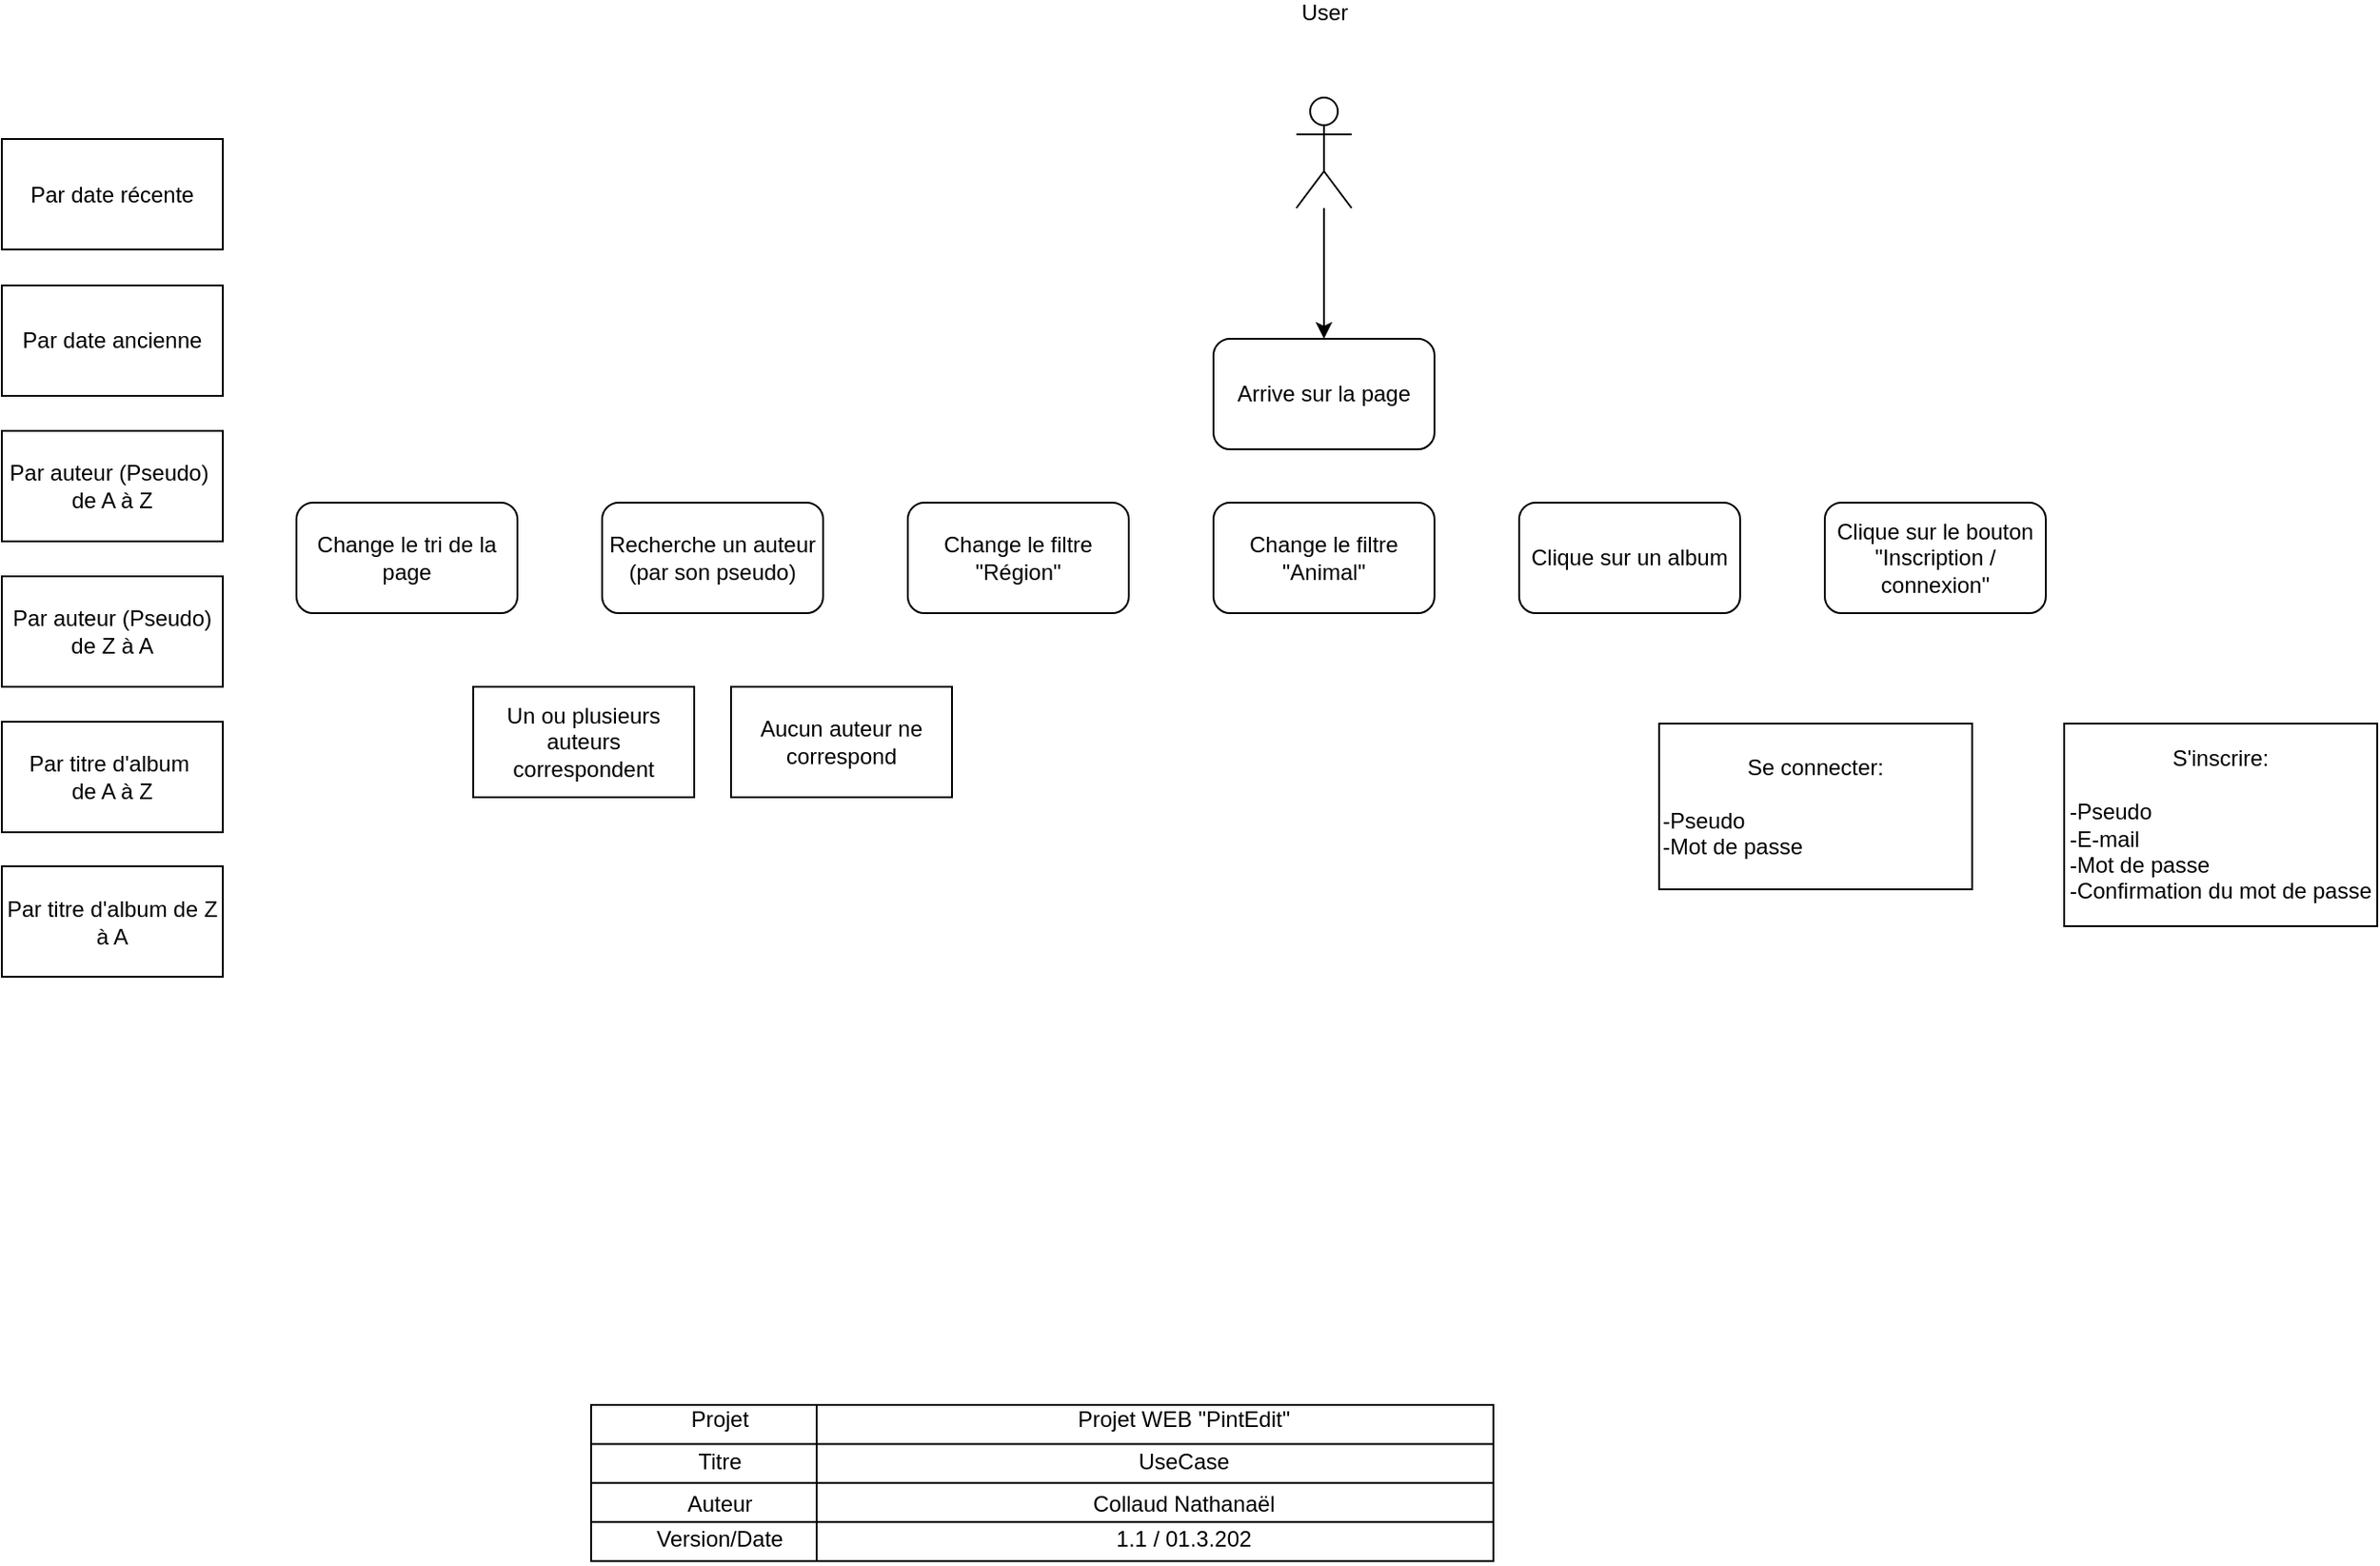 <mxfile version="13.7.3" type="device"><diagram id="FyVqs0Tc5oxeXCrVnnnr" name="Page-1"><mxGraphModel dx="2153" dy="2015" grid="1" gridSize="10" guides="1" tooltips="1" connect="1" arrows="1" fold="1" page="1" pageScale="1" pageWidth="827" pageHeight="1169" math="0" shadow="0"><root><mxCell id="0"/><mxCell id="1" parent="0"/><mxCell id="v3-KIEe4cyJUYs9x_ZoA-1" value="" style="group" parent="1" vertex="1" connectable="0"><mxGeometry x="30" y="760" width="490" height="84.82" as="geometry"/></mxCell><mxCell id="v3-KIEe4cyJUYs9x_ZoA-2" value="" style="rounded=0;whiteSpace=wrap;html=1;" parent="v3-KIEe4cyJUYs9x_ZoA-1" vertex="1"><mxGeometry width="490" height="84.82" as="geometry"/></mxCell><mxCell id="v3-KIEe4cyJUYs9x_ZoA-3" value="" style="endArrow=none;html=1;entryX=0;entryY=0.25;entryDx=0;entryDy=0;exitX=1;exitY=0.25;exitDx=0;exitDy=0;" parent="v3-KIEe4cyJUYs9x_ZoA-1" source="v3-KIEe4cyJUYs9x_ZoA-2" target="v3-KIEe4cyJUYs9x_ZoA-2" edge="1"><mxGeometry width="50" height="50" relative="1" as="geometry"><mxPoint y="161.929" as="sourcePoint"/><mxPoint x="70" y="123.375" as="targetPoint"/></mxGeometry></mxCell><mxCell id="v3-KIEe4cyJUYs9x_ZoA-4" value="" style="endArrow=none;html=1;entryX=0;entryY=0.5;entryDx=0;entryDy=0;exitX=1;exitY=0.5;exitDx=0;exitDy=0;" parent="v3-KIEe4cyJUYs9x_ZoA-1" source="v3-KIEe4cyJUYs9x_ZoA-2" target="v3-KIEe4cyJUYs9x_ZoA-2" edge="1"><mxGeometry width="50" height="50" relative="1" as="geometry"><mxPoint y="161.929" as="sourcePoint"/><mxPoint x="70" y="123.375" as="targetPoint"/></mxGeometry></mxCell><mxCell id="v3-KIEe4cyJUYs9x_ZoA-5" value="" style="endArrow=none;html=1;entryX=0;entryY=0.75;entryDx=0;entryDy=0;exitX=1;exitY=0.75;exitDx=0;exitDy=0;" parent="v3-KIEe4cyJUYs9x_ZoA-1" source="v3-KIEe4cyJUYs9x_ZoA-2" target="v3-KIEe4cyJUYs9x_ZoA-2" edge="1"><mxGeometry width="50" height="50" relative="1" as="geometry"><mxPoint y="161.929" as="sourcePoint"/><mxPoint x="70" y="123.375" as="targetPoint"/></mxGeometry></mxCell><mxCell id="v3-KIEe4cyJUYs9x_ZoA-6" value="" style="endArrow=none;html=1;entryX=0.25;entryY=0;entryDx=0;entryDy=0;exitX=0.25;exitY=1;exitDx=0;exitDy=0;" parent="v3-KIEe4cyJUYs9x_ZoA-1" source="v3-KIEe4cyJUYs9x_ZoA-2" target="v3-KIEe4cyJUYs9x_ZoA-2" edge="1"><mxGeometry width="50" height="50" relative="1" as="geometry"><mxPoint y="161.929" as="sourcePoint"/><mxPoint x="70" y="123.375" as="targetPoint"/></mxGeometry></mxCell><mxCell id="v3-KIEe4cyJUYs9x_ZoA-7" value="Projet" style="text;html=1;strokeColor=none;fillColor=none;align=center;verticalAlign=middle;whiteSpace=wrap;rounded=0;" parent="v3-KIEe4cyJUYs9x_ZoA-1" vertex="1"><mxGeometry x="42" width="56.0" height="15.422" as="geometry"/></mxCell><mxCell id="v3-KIEe4cyJUYs9x_ZoA-8" value="Titre" style="text;html=1;strokeColor=none;fillColor=none;align=center;verticalAlign=middle;whiteSpace=wrap;rounded=0;" parent="v3-KIEe4cyJUYs9x_ZoA-1" vertex="1"><mxGeometry x="42" y="23.133" width="56.0" height="15.422" as="geometry"/></mxCell><mxCell id="v3-KIEe4cyJUYs9x_ZoA-9" value="Auteur" style="text;html=1;strokeColor=none;fillColor=none;align=center;verticalAlign=middle;whiteSpace=wrap;rounded=0;" parent="v3-KIEe4cyJUYs9x_ZoA-1" vertex="1"><mxGeometry x="42" y="46.265" width="56.0" height="15.422" as="geometry"/></mxCell><mxCell id="v3-KIEe4cyJUYs9x_ZoA-10" value="Version/Date" style="text;html=1;strokeColor=none;fillColor=none;align=center;verticalAlign=middle;whiteSpace=wrap;rounded=0;" parent="v3-KIEe4cyJUYs9x_ZoA-1" vertex="1"><mxGeometry x="42" y="65.543" width="56.0" height="15.422" as="geometry"/></mxCell><mxCell id="v3-KIEe4cyJUYs9x_ZoA-11" value="Projet WEB &quot;PintEdit&quot;" style="text;html=1;strokeColor=none;fillColor=none;align=center;verticalAlign=middle;whiteSpace=wrap;rounded=0;" parent="v3-KIEe4cyJUYs9x_ZoA-1" vertex="1"><mxGeometry x="224.0" width="196.0" height="15.422" as="geometry"/></mxCell><mxCell id="v3-KIEe4cyJUYs9x_ZoA-12" value="UseCase" style="text;html=1;strokeColor=none;fillColor=none;align=center;verticalAlign=middle;whiteSpace=wrap;rounded=0;" parent="v3-KIEe4cyJUYs9x_ZoA-1" vertex="1"><mxGeometry x="252.0" y="23.133" width="140" height="15.422" as="geometry"/></mxCell><mxCell id="v3-KIEe4cyJUYs9x_ZoA-13" value="Collaud Nathanaël" style="text;html=1;strokeColor=none;fillColor=none;align=center;verticalAlign=middle;whiteSpace=wrap;rounded=0;" parent="v3-KIEe4cyJUYs9x_ZoA-1" vertex="1"><mxGeometry x="210.0" y="46.265" width="224.0" height="15.422" as="geometry"/></mxCell><mxCell id="v3-KIEe4cyJUYs9x_ZoA-14" value="1.1 / 01.3.202" style="text;html=1;strokeColor=none;fillColor=none;align=center;verticalAlign=middle;whiteSpace=wrap;rounded=0;" parent="v3-KIEe4cyJUYs9x_ZoA-1" vertex="1"><mxGeometry x="252.0" y="69.398" width="140" height="7.711" as="geometry"/></mxCell><mxCell id="T4KsJT_VwSouQll963Og-2" value="User" style="shape=umlActor;verticalLabelPosition=top;verticalAlign=top;html=1;outlineConnect=0;" vertex="1" parent="1"><mxGeometry x="413" y="50" width="30" height="60" as="geometry"/></mxCell><mxCell id="T4KsJT_VwSouQll963Og-6" value="Arrive sur la page" style="rounded=1;whiteSpace=wrap;html=1;" vertex="1" parent="1"><mxGeometry x="368" y="181" width="120" height="60" as="geometry"/></mxCell><mxCell id="T4KsJT_VwSouQll963Og-10" value="Clique sur le bouton &quot;Inscription / connexion&quot;" style="rounded=1;whiteSpace=wrap;html=1;" vertex="1" parent="1"><mxGeometry x="700" y="270" width="120" height="60" as="geometry"/></mxCell><mxCell id="T4KsJT_VwSouQll963Og-11" value="Change le filtre &quot;Animal&quot;" style="rounded=1;whiteSpace=wrap;html=1;" vertex="1" parent="1"><mxGeometry x="368" y="270" width="120" height="60" as="geometry"/></mxCell><mxCell id="T4KsJT_VwSouQll963Og-12" value="Change le filtre &quot;Région&quot;" style="rounded=1;whiteSpace=wrap;html=1;" vertex="1" parent="1"><mxGeometry x="202" y="270" width="120" height="60" as="geometry"/></mxCell><mxCell id="T4KsJT_VwSouQll963Og-13" value="Recherche un auteur (par son pseudo)" style="rounded=1;whiteSpace=wrap;html=1;" vertex="1" parent="1"><mxGeometry x="36" y="270" width="120" height="60" as="geometry"/></mxCell><mxCell id="T4KsJT_VwSouQll963Og-14" value="Change le tri de la page" style="rounded=1;whiteSpace=wrap;html=1;" vertex="1" parent="1"><mxGeometry x="-130" y="270" width="120" height="60" as="geometry"/></mxCell><mxCell id="T4KsJT_VwSouQll963Og-15" value="S'inscrire:&lt;br&gt;&lt;br&gt;&lt;div style=&quot;text-align: left&quot;&gt;&lt;span&gt;-Pseudo&lt;/span&gt;&lt;/div&gt;&lt;div style=&quot;text-align: left&quot;&gt;&lt;span&gt;-E-mail&lt;/span&gt;&lt;/div&gt;&lt;div style=&quot;text-align: left&quot;&gt;&lt;span&gt;-Mot de passe&lt;/span&gt;&lt;/div&gt;&lt;div style=&quot;text-align: left&quot;&gt;&lt;span&gt;-Confirmation du mot de passe&lt;/span&gt;&lt;/div&gt;" style="rounded=0;whiteSpace=wrap;html=1;" vertex="1" parent="1"><mxGeometry x="830" y="390" width="170" height="110" as="geometry"/></mxCell><mxCell id="T4KsJT_VwSouQll963Og-18" value="&lt;div&gt;&lt;span&gt;Se connecter:&lt;/span&gt;&lt;/div&gt;&lt;br&gt;&lt;div style=&quot;text-align: left&quot;&gt;&lt;span&gt;-Pseudo&lt;/span&gt;&lt;/div&gt;&lt;div style=&quot;text-align: left&quot;&gt;&lt;span&gt;-Mot de passe&amp;nbsp; &amp;nbsp; &amp;nbsp; &amp;nbsp; &amp;nbsp; &amp;nbsp; &amp;nbsp; &amp;nbsp; &amp;nbsp; &amp;nbsp; &amp;nbsp; &amp;nbsp; &amp;nbsp; &amp;nbsp;&lt;/span&gt;&lt;/div&gt;" style="rounded=0;whiteSpace=wrap;html=1;" vertex="1" parent="1"><mxGeometry x="610" y="390" width="170" height="90" as="geometry"/></mxCell><mxCell id="T4KsJT_VwSouQll963Og-19" value="Par date récente" style="rounded=0;whiteSpace=wrap;html=1;" vertex="1" parent="1"><mxGeometry x="-290" y="72.5" width="120" height="60" as="geometry"/></mxCell><mxCell id="T4KsJT_VwSouQll963Og-20" value="Par date ancienne" style="rounded=0;whiteSpace=wrap;html=1;" vertex="1" parent="1"><mxGeometry x="-290" y="152" width="120" height="60" as="geometry"/></mxCell><mxCell id="T4KsJT_VwSouQll963Og-21" value="Par auteur (Pseudo)&amp;nbsp;&lt;br&gt;de A à Z" style="rounded=0;whiteSpace=wrap;html=1;" vertex="1" parent="1"><mxGeometry x="-290" y="231" width="120" height="60" as="geometry"/></mxCell><mxCell id="T4KsJT_VwSouQll963Og-22" value="Par auteur (Pseudo) de Z à A" style="rounded=0;whiteSpace=wrap;html=1;" vertex="1" parent="1"><mxGeometry x="-290" y="310" width="120" height="60" as="geometry"/></mxCell><mxCell id="T4KsJT_VwSouQll963Og-23" value="Par titre d'album de Z à A" style="rounded=0;whiteSpace=wrap;html=1;" vertex="1" parent="1"><mxGeometry x="-290" y="467.5" width="120" height="60" as="geometry"/></mxCell><mxCell id="T4KsJT_VwSouQll963Og-24" value="Par titre d'album&amp;nbsp;&lt;br&gt;de A à Z" style="rounded=0;whiteSpace=wrap;html=1;" vertex="1" parent="1"><mxGeometry x="-290" y="389" width="120" height="60" as="geometry"/></mxCell><mxCell id="T4KsJT_VwSouQll963Og-25" value="Clique sur un album" style="rounded=1;whiteSpace=wrap;html=1;" vertex="1" parent="1"><mxGeometry x="534" y="270" width="120" height="60" as="geometry"/></mxCell><mxCell id="T4KsJT_VwSouQll963Og-26" value="" style="endArrow=classic;html=1;entryX=0.5;entryY=0;entryDx=0;entryDy=0;" edge="1" parent="1" source="T4KsJT_VwSouQll963Og-2" target="T4KsJT_VwSouQll963Og-6"><mxGeometry width="50" height="50" relative="1" as="geometry"><mxPoint x="420" y="420" as="sourcePoint"/><mxPoint x="470" y="370" as="targetPoint"/></mxGeometry></mxCell><mxCell id="T4KsJT_VwSouQll963Og-27" value="Un ou plusieurs auteurs correspondent" style="rounded=0;whiteSpace=wrap;html=1;" vertex="1" parent="1"><mxGeometry x="-34" y="370" width="120" height="60" as="geometry"/></mxCell><mxCell id="T4KsJT_VwSouQll963Og-28" value="Aucun auteur ne correspond" style="rounded=0;whiteSpace=wrap;html=1;" vertex="1" parent="1"><mxGeometry x="106" y="370" width="120" height="60" as="geometry"/></mxCell></root></mxGraphModel></diagram></mxfile>